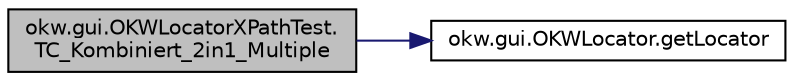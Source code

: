 digraph "okw.gui.OKWLocatorXPathTest.TC_Kombiniert_2in1_Multiple"
{
 // INTERACTIVE_SVG=YES
 // LATEX_PDF_SIZE
  edge [fontname="Helvetica",fontsize="10",labelfontname="Helvetica",labelfontsize="10"];
  node [fontname="Helvetica",fontsize="10",shape=record];
  rankdir="LR";
  Node0 [label="okw.gui.OKWLocatorXPathTest.\lTC_Kombiniert_2in1_Multiple",height=0.2,width=0.4,color="black", fillcolor="grey75", style="filled", fontcolor="black",tooltip="Mehrfach Verschachtelung: 2 Locatoren an zweistellen in einen dritten Locator einfügen."];
  Node0 -> Node1 [color="midnightblue",fontsize="10",style="solid",fontname="Helvetica"];
  Node1 [label="okw.gui.OKWLocator.getLocator",height=0.2,width=0.4,color="black", fillcolor="white", style="filled",URL="$classokw_1_1gui_1_1_o_k_w_locator.html#adc74fc2125dd048dc1cb84e011f47ec8",tooltip="Holt den vollständig (rekursiv) aufgelösten des Locators."];
}
